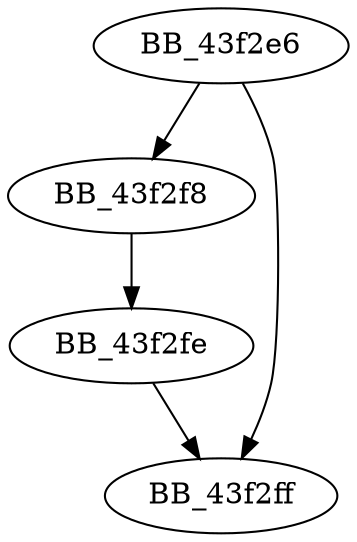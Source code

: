 DiGraph sub_43F2E6{
BB_43f2e6->BB_43f2f8
BB_43f2e6->BB_43f2ff
BB_43f2f8->BB_43f2fe
BB_43f2fe->BB_43f2ff
}
